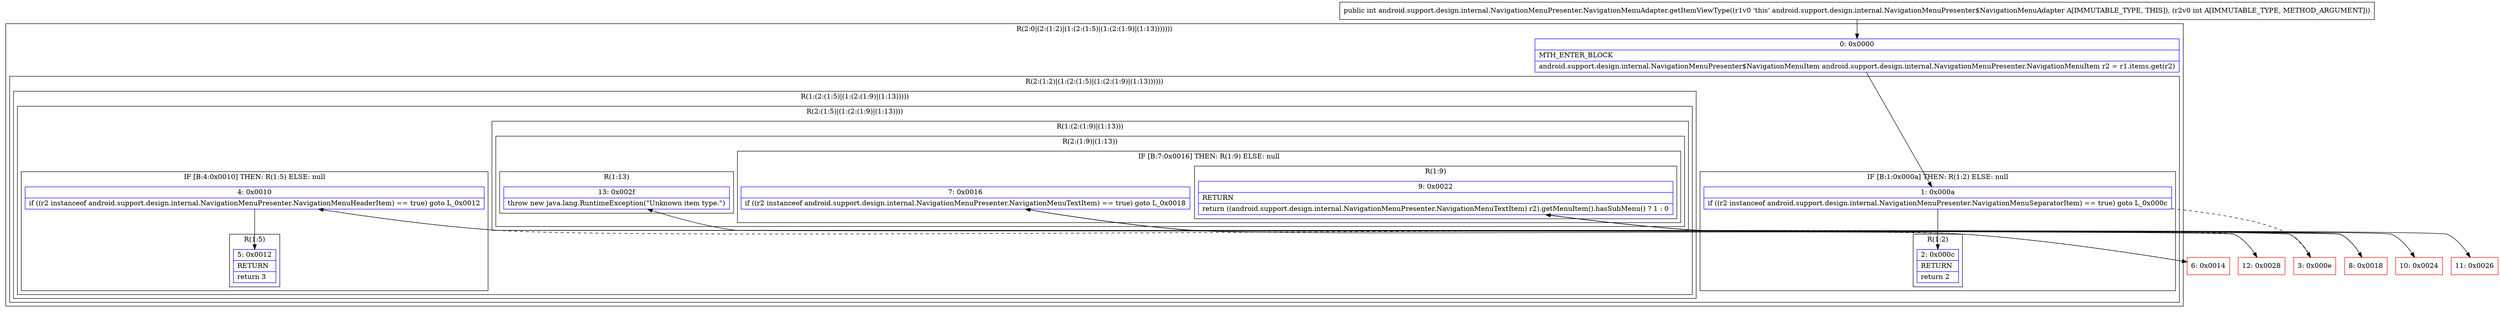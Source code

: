 digraph "CFG forandroid.support.design.internal.NavigationMenuPresenter.NavigationMenuAdapter.getItemViewType(I)I" {
subgraph cluster_Region_946437174 {
label = "R(2:0|(2:(1:2)|(1:(2:(1:5)|(1:(2:(1:9)|(1:13)))))))";
node [shape=record,color=blue];
Node_0 [shape=record,label="{0\:\ 0x0000|MTH_ENTER_BLOCK\l|android.support.design.internal.NavigationMenuPresenter$NavigationMenuItem android.support.design.internal.NavigationMenuPresenter.NavigationMenuItem r2 = r1.items.get(r2)\l}"];
subgraph cluster_Region_417022474 {
label = "R(2:(1:2)|(1:(2:(1:5)|(1:(2:(1:9)|(1:13))))))";
node [shape=record,color=blue];
subgraph cluster_IfRegion_1460101163 {
label = "IF [B:1:0x000a] THEN: R(1:2) ELSE: null";
node [shape=record,color=blue];
Node_1 [shape=record,label="{1\:\ 0x000a|if ((r2 instanceof android.support.design.internal.NavigationMenuPresenter.NavigationMenuSeparatorItem) == true) goto L_0x000c\l}"];
subgraph cluster_Region_792378935 {
label = "R(1:2)";
node [shape=record,color=blue];
Node_2 [shape=record,label="{2\:\ 0x000c|RETURN\l|return 2\l}"];
}
}
subgraph cluster_Region_370211595 {
label = "R(1:(2:(1:5)|(1:(2:(1:9)|(1:13)))))";
node [shape=record,color=blue];
subgraph cluster_Region_212454349 {
label = "R(2:(1:5)|(1:(2:(1:9)|(1:13))))";
node [shape=record,color=blue];
subgraph cluster_IfRegion_1461343671 {
label = "IF [B:4:0x0010] THEN: R(1:5) ELSE: null";
node [shape=record,color=blue];
Node_4 [shape=record,label="{4\:\ 0x0010|if ((r2 instanceof android.support.design.internal.NavigationMenuPresenter.NavigationMenuHeaderItem) == true) goto L_0x0012\l}"];
subgraph cluster_Region_1310724928 {
label = "R(1:5)";
node [shape=record,color=blue];
Node_5 [shape=record,label="{5\:\ 0x0012|RETURN\l|return 3\l}"];
}
}
subgraph cluster_Region_873584565 {
label = "R(1:(2:(1:9)|(1:13)))";
node [shape=record,color=blue];
subgraph cluster_Region_625519263 {
label = "R(2:(1:9)|(1:13))";
node [shape=record,color=blue];
subgraph cluster_IfRegion_1708194607 {
label = "IF [B:7:0x0016] THEN: R(1:9) ELSE: null";
node [shape=record,color=blue];
Node_7 [shape=record,label="{7\:\ 0x0016|if ((r2 instanceof android.support.design.internal.NavigationMenuPresenter.NavigationMenuTextItem) == true) goto L_0x0018\l}"];
subgraph cluster_Region_380351343 {
label = "R(1:9)";
node [shape=record,color=blue];
Node_9 [shape=record,label="{9\:\ 0x0022|RETURN\l|return ((android.support.design.internal.NavigationMenuPresenter.NavigationMenuTextItem) r2).getMenuItem().hasSubMenu() ? 1 : 0\l}"];
}
}
subgraph cluster_Region_1744697944 {
label = "R(1:13)";
node [shape=record,color=blue];
Node_13 [shape=record,label="{13\:\ 0x002f|throw new java.lang.RuntimeException(\"Unknown item type.\")\l}"];
}
}
}
}
}
}
}
Node_3 [shape=record,color=red,label="{3\:\ 0x000e}"];
Node_6 [shape=record,color=red,label="{6\:\ 0x0014}"];
Node_8 [shape=record,color=red,label="{8\:\ 0x0018}"];
Node_10 [shape=record,color=red,label="{10\:\ 0x0024}"];
Node_11 [shape=record,color=red,label="{11\:\ 0x0026}"];
Node_12 [shape=record,color=red,label="{12\:\ 0x0028}"];
MethodNode[shape=record,label="{public int android.support.design.internal.NavigationMenuPresenter.NavigationMenuAdapter.getItemViewType((r1v0 'this' android.support.design.internal.NavigationMenuPresenter$NavigationMenuAdapter A[IMMUTABLE_TYPE, THIS]), (r2v0 int A[IMMUTABLE_TYPE, METHOD_ARGUMENT])) }"];
MethodNode -> Node_0;
Node_0 -> Node_1;
Node_1 -> Node_2;
Node_1 -> Node_3[style=dashed];
Node_4 -> Node_5;
Node_4 -> Node_6[style=dashed];
Node_7 -> Node_8;
Node_7 -> Node_12[style=dashed];
Node_9 -> Node_10;
Node_9 -> Node_11;
Node_3 -> Node_4;
Node_6 -> Node_7;
Node_8 -> Node_9;
Node_12 -> Node_13;
}


